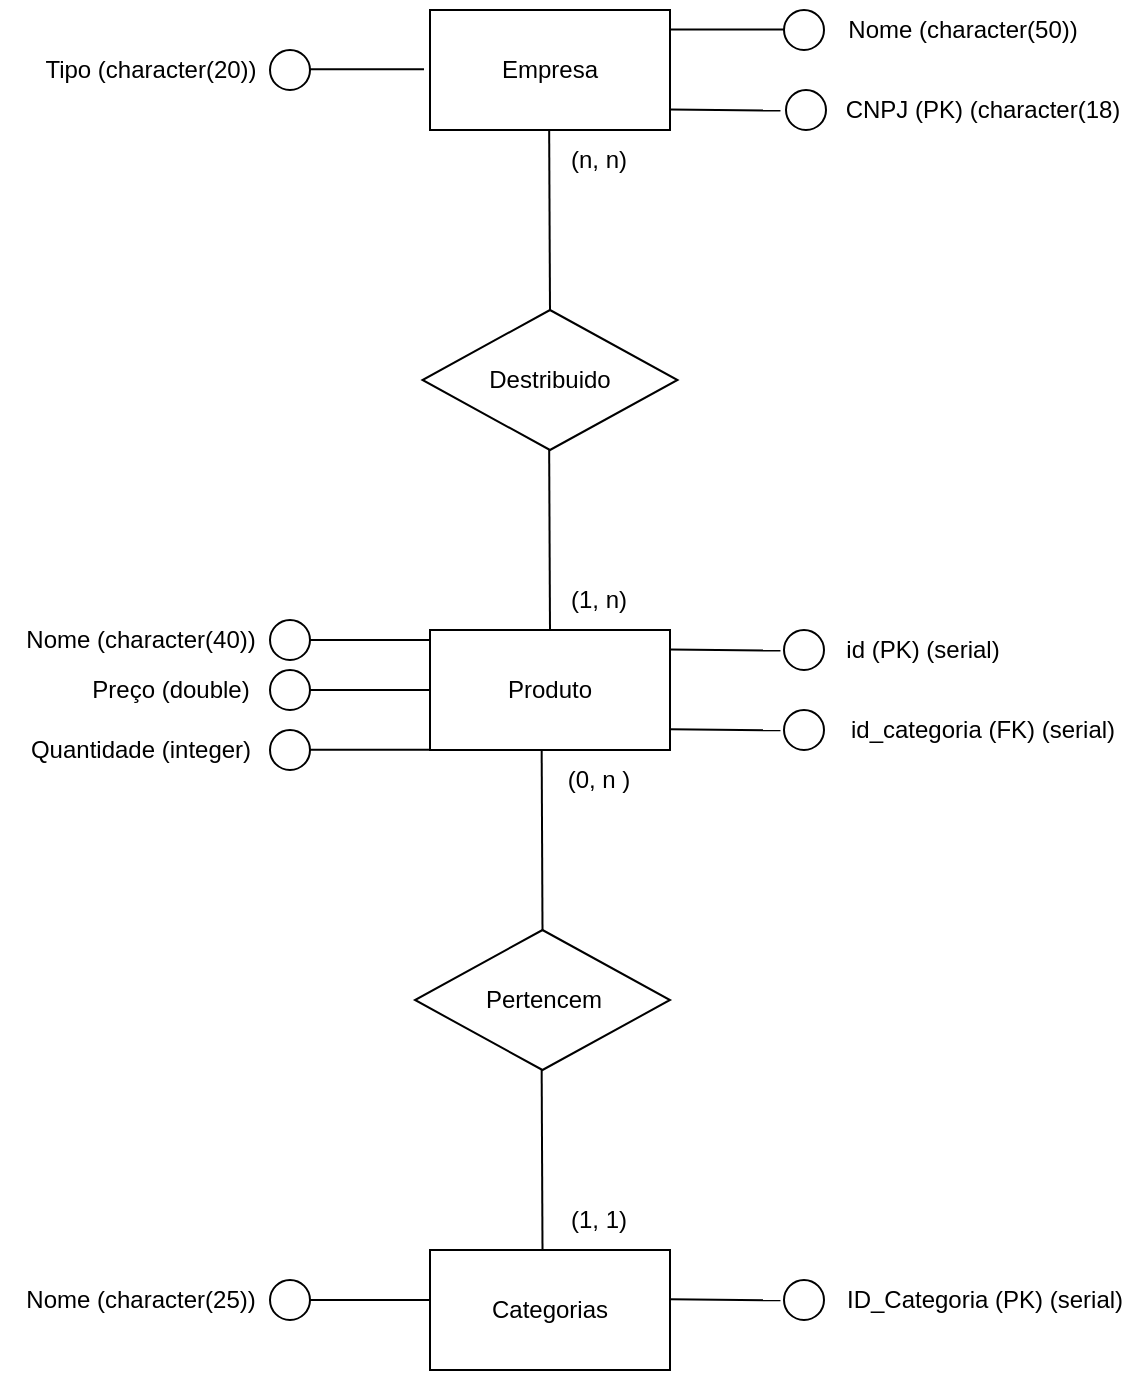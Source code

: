 <mxfile version="24.7.17">
  <diagram name="Página-1" id="G31ja0HvTyfShZ2K-QIa">
    <mxGraphModel dx="1339" dy="794" grid="1" gridSize="10" guides="1" tooltips="1" connect="1" arrows="1" fold="1" page="1" pageScale="1" pageWidth="827" pageHeight="1169" math="0" shadow="0">
      <root>
        <mxCell id="0" />
        <mxCell id="1" parent="0" />
        <mxCell id="8ONPmTJV0Q6PMYUQi9AX-2" value="Empresa" style="rounded=0;whiteSpace=wrap;html=1;" parent="1" vertex="1">
          <mxGeometry x="340" y="90" width="120" height="60" as="geometry" />
        </mxCell>
        <mxCell id="8ONPmTJV0Q6PMYUQi9AX-3" value="" style="endArrow=none;html=1;rounded=0;entryX=0;entryY=0.5;entryDx=0;entryDy=0;" parent="1" edge="1">
          <mxGeometry width="50" height="50" relative="1" as="geometry">
            <mxPoint x="460" y="99.76" as="sourcePoint" />
            <mxPoint x="517" y="99.76" as="targetPoint" />
          </mxGeometry>
        </mxCell>
        <mxCell id="8ONPmTJV0Q6PMYUQi9AX-4" value="" style="ellipse;whiteSpace=wrap;html=1;aspect=fixed;" parent="1" vertex="1">
          <mxGeometry x="517" y="90" width="20" height="20" as="geometry" />
        </mxCell>
        <mxCell id="8ONPmTJV0Q6PMYUQi9AX-5" value="Nome (character(50))" style="text;html=1;align=center;verticalAlign=middle;resizable=0;points=[];autosize=1;strokeColor=none;fillColor=none;" parent="1" vertex="1">
          <mxGeometry x="535.75" y="85" width="140" height="30" as="geometry" />
        </mxCell>
        <mxCell id="8ONPmTJV0Q6PMYUQi9AX-6" value="" style="ellipse;whiteSpace=wrap;html=1;aspect=fixed;" parent="1" vertex="1">
          <mxGeometry x="518" y="130" width="20" height="20" as="geometry" />
        </mxCell>
        <mxCell id="8ONPmTJV0Q6PMYUQi9AX-7" value="CNPJ (PK) (character(18)" style="text;html=1;align=center;verticalAlign=middle;resizable=0;points=[];autosize=1;strokeColor=none;fillColor=none;" parent="1" vertex="1">
          <mxGeometry x="535.75" y="125" width="160" height="30" as="geometry" />
        </mxCell>
        <mxCell id="8ONPmTJV0Q6PMYUQi9AX-9" value="" style="endArrow=none;html=1;rounded=0;entryX=-0.138;entryY=0.529;entryDx=0;entryDy=0;entryPerimeter=0;" parent="1" edge="1">
          <mxGeometry width="50" height="50" relative="1" as="geometry">
            <mxPoint x="460" y="139.71" as="sourcePoint" />
            <mxPoint x="515.24" y="140.29" as="targetPoint" />
          </mxGeometry>
        </mxCell>
        <mxCell id="8ONPmTJV0Q6PMYUQi9AX-11" value="" style="endArrow=none;html=1;rounded=0;entryX=0;entryY=0.5;entryDx=0;entryDy=0;" parent="1" edge="1">
          <mxGeometry width="50" height="50" relative="1" as="geometry">
            <mxPoint x="280" y="119.58" as="sourcePoint" />
            <mxPoint x="337" y="119.58" as="targetPoint" />
          </mxGeometry>
        </mxCell>
        <mxCell id="8ONPmTJV0Q6PMYUQi9AX-12" value="" style="ellipse;whiteSpace=wrap;html=1;aspect=fixed;" parent="1" vertex="1">
          <mxGeometry x="260" y="110" width="20" height="20" as="geometry" />
        </mxCell>
        <mxCell id="8ONPmTJV0Q6PMYUQi9AX-13" value="Tipo (character(20))" style="text;html=1;align=center;verticalAlign=middle;resizable=0;points=[];autosize=1;strokeColor=none;fillColor=none;" parent="1" vertex="1">
          <mxGeometry x="135" y="105" width="130" height="30" as="geometry" />
        </mxCell>
        <mxCell id="8ONPmTJV0Q6PMYUQi9AX-14" value="" style="endArrow=none;html=1;rounded=0;" parent="1" edge="1">
          <mxGeometry width="50" height="50" relative="1" as="geometry">
            <mxPoint x="400" y="240" as="sourcePoint" />
            <mxPoint x="399.58" y="150" as="targetPoint" />
          </mxGeometry>
        </mxCell>
        <mxCell id="8ONPmTJV0Q6PMYUQi9AX-15" value="Destribuido" style="rhombus;whiteSpace=wrap;html=1;" parent="1" vertex="1">
          <mxGeometry x="336.25" y="240" width="127.5" height="70" as="geometry" />
        </mxCell>
        <mxCell id="8ONPmTJV0Q6PMYUQi9AX-16" value="Produto" style="rounded=0;whiteSpace=wrap;html=1;" parent="1" vertex="1">
          <mxGeometry x="340" y="400" width="120" height="60" as="geometry" />
        </mxCell>
        <mxCell id="8ONPmTJV0Q6PMYUQi9AX-17" value="" style="endArrow=none;html=1;rounded=0;" parent="1" edge="1">
          <mxGeometry width="50" height="50" relative="1" as="geometry">
            <mxPoint x="400" y="400" as="sourcePoint" />
            <mxPoint x="399.58" y="310" as="targetPoint" />
          </mxGeometry>
        </mxCell>
        <mxCell id="8ONPmTJV0Q6PMYUQi9AX-21" value="" style="ellipse;whiteSpace=wrap;html=1;aspect=fixed;" parent="1" vertex="1">
          <mxGeometry x="517" y="400" width="20" height="20" as="geometry" />
        </mxCell>
        <mxCell id="8ONPmTJV0Q6PMYUQi9AX-22" value="" style="endArrow=none;html=1;rounded=0;entryX=-0.138;entryY=0.529;entryDx=0;entryDy=0;entryPerimeter=0;" parent="1" edge="1">
          <mxGeometry width="50" height="50" relative="1" as="geometry">
            <mxPoint x="460" y="409.71" as="sourcePoint" />
            <mxPoint x="515.24" y="410.29" as="targetPoint" />
          </mxGeometry>
        </mxCell>
        <mxCell id="8ONPmTJV0Q6PMYUQi9AX-23" value="id (PK) (serial)" style="text;html=1;align=center;verticalAlign=middle;resizable=0;points=[];autosize=1;strokeColor=none;fillColor=none;" parent="1" vertex="1">
          <mxGeometry x="535.75" y="395" width="100" height="30" as="geometry" />
        </mxCell>
        <mxCell id="8ONPmTJV0Q6PMYUQi9AX-24" value="" style="ellipse;whiteSpace=wrap;html=1;aspect=fixed;" parent="1" vertex="1">
          <mxGeometry x="260" y="395" width="20" height="20" as="geometry" />
        </mxCell>
        <mxCell id="8ONPmTJV0Q6PMYUQi9AX-25" value="" style="endArrow=none;html=1;rounded=0;exitX=0;exitY=0.25;exitDx=0;exitDy=0;entryX=1;entryY=0.5;entryDx=0;entryDy=0;" parent="1" edge="1">
          <mxGeometry width="50" height="50" relative="1" as="geometry">
            <mxPoint x="340" y="405" as="sourcePoint" />
            <mxPoint x="280" y="405" as="targetPoint" />
          </mxGeometry>
        </mxCell>
        <mxCell id="8ONPmTJV0Q6PMYUQi9AX-26" value="Nome (character(40))" style="text;html=1;align=center;verticalAlign=middle;resizable=0;points=[];autosize=1;strokeColor=none;fillColor=none;" parent="1" vertex="1">
          <mxGeometry x="125" y="390" width="140" height="30" as="geometry" />
        </mxCell>
        <mxCell id="8ONPmTJV0Q6PMYUQi9AX-29" value="id_categoria (FK) (serial)" style="text;html=1;align=center;verticalAlign=middle;resizable=0;points=[];autosize=1;strokeColor=none;fillColor=none;" parent="1" vertex="1">
          <mxGeometry x="535.75" y="435" width="160" height="30" as="geometry" />
        </mxCell>
        <mxCell id="8ONPmTJV0Q6PMYUQi9AX-31" value="" style="ellipse;whiteSpace=wrap;html=1;aspect=fixed;" parent="1" vertex="1">
          <mxGeometry x="260" y="420" width="20" height="20" as="geometry" />
        </mxCell>
        <mxCell id="8ONPmTJV0Q6PMYUQi9AX-32" value="" style="endArrow=none;html=1;rounded=0;exitX=0;exitY=0.25;exitDx=0;exitDy=0;entryX=1;entryY=0.5;entryDx=0;entryDy=0;" parent="1" edge="1">
          <mxGeometry width="50" height="50" relative="1" as="geometry">
            <mxPoint x="340" y="430" as="sourcePoint" />
            <mxPoint x="280" y="430" as="targetPoint" />
          </mxGeometry>
        </mxCell>
        <mxCell id="8ONPmTJV0Q6PMYUQi9AX-33" value="Preço (double)" style="text;html=1;align=center;verticalAlign=middle;resizable=0;points=[];autosize=1;strokeColor=none;fillColor=none;" parent="1" vertex="1">
          <mxGeometry x="160" y="415" width="100" height="30" as="geometry" />
        </mxCell>
        <mxCell id="8ONPmTJV0Q6PMYUQi9AX-34" value="" style="ellipse;whiteSpace=wrap;html=1;aspect=fixed;" parent="1" vertex="1">
          <mxGeometry x="260" y="450" width="20" height="20" as="geometry" />
        </mxCell>
        <mxCell id="8ONPmTJV0Q6PMYUQi9AX-35" value="" style="endArrow=none;html=1;rounded=0;exitX=0;exitY=0.25;exitDx=0;exitDy=0;entryX=1;entryY=0.5;entryDx=0;entryDy=0;" parent="1" edge="1">
          <mxGeometry width="50" height="50" relative="1" as="geometry">
            <mxPoint x="340" y="459.92" as="sourcePoint" />
            <mxPoint x="280" y="459.92" as="targetPoint" />
          </mxGeometry>
        </mxCell>
        <mxCell id="8ONPmTJV0Q6PMYUQi9AX-36" value="Quantidade (integer)" style="text;html=1;align=center;verticalAlign=middle;resizable=0;points=[];autosize=1;strokeColor=none;fillColor=none;" parent="1" vertex="1">
          <mxGeometry x="130" y="445" width="130" height="30" as="geometry" />
        </mxCell>
        <mxCell id="8ONPmTJV0Q6PMYUQi9AX-37" value="Categorias" style="rounded=0;whiteSpace=wrap;html=1;" parent="1" vertex="1">
          <mxGeometry x="340" y="710" width="120" height="60" as="geometry" />
        </mxCell>
        <mxCell id="8ONPmTJV0Q6PMYUQi9AX-48" value="ID_Categoria (PK) (serial)" style="text;html=1;align=center;verticalAlign=middle;resizable=0;points=[];autosize=1;strokeColor=none;fillColor=none;" parent="1" vertex="1">
          <mxGeometry x="537" y="720" width="160" height="30" as="geometry" />
        </mxCell>
        <mxCell id="8ONPmTJV0Q6PMYUQi9AX-52" value="" style="ellipse;whiteSpace=wrap;html=1;aspect=fixed;" parent="1" vertex="1">
          <mxGeometry x="517" y="440" width="20" height="20" as="geometry" />
        </mxCell>
        <mxCell id="8ONPmTJV0Q6PMYUQi9AX-53" value="" style="endArrow=none;html=1;rounded=0;entryX=-0.138;entryY=0.529;entryDx=0;entryDy=0;entryPerimeter=0;" parent="1" edge="1">
          <mxGeometry width="50" height="50" relative="1" as="geometry">
            <mxPoint x="460" y="449.58" as="sourcePoint" />
            <mxPoint x="515.24" y="450.16" as="targetPoint" />
          </mxGeometry>
        </mxCell>
        <mxCell id="8ONPmTJV0Q6PMYUQi9AX-54" value="" style="ellipse;whiteSpace=wrap;html=1;aspect=fixed;" parent="1" vertex="1">
          <mxGeometry x="517" y="725" width="20" height="20" as="geometry" />
        </mxCell>
        <mxCell id="8ONPmTJV0Q6PMYUQi9AX-55" value="" style="endArrow=none;html=1;rounded=0;entryX=-0.138;entryY=0.529;entryDx=0;entryDy=0;entryPerimeter=0;" parent="1" edge="1">
          <mxGeometry width="50" height="50" relative="1" as="geometry">
            <mxPoint x="460" y="734.58" as="sourcePoint" />
            <mxPoint x="515.24" y="735.16" as="targetPoint" />
          </mxGeometry>
        </mxCell>
        <mxCell id="8ONPmTJV0Q6PMYUQi9AX-56" value="Pertencem" style="rhombus;whiteSpace=wrap;html=1;" parent="1" vertex="1">
          <mxGeometry x="332.5" y="550" width="127.5" height="70" as="geometry" />
        </mxCell>
        <mxCell id="8ONPmTJV0Q6PMYUQi9AX-57" value="" style="endArrow=none;html=1;rounded=0;" parent="1" edge="1">
          <mxGeometry width="50" height="50" relative="1" as="geometry">
            <mxPoint x="396.25" y="550" as="sourcePoint" />
            <mxPoint x="395.83" y="460" as="targetPoint" />
          </mxGeometry>
        </mxCell>
        <mxCell id="8ONPmTJV0Q6PMYUQi9AX-58" value="" style="endArrow=none;html=1;rounded=0;" parent="1" edge="1">
          <mxGeometry width="50" height="50" relative="1" as="geometry">
            <mxPoint x="396.25" y="710" as="sourcePoint" />
            <mxPoint x="395.83" y="620" as="targetPoint" />
          </mxGeometry>
        </mxCell>
        <mxCell id="8ONPmTJV0Q6PMYUQi9AX-59" value="" style="ellipse;whiteSpace=wrap;html=1;aspect=fixed;" parent="1" vertex="1">
          <mxGeometry x="260" y="725" width="20" height="20" as="geometry" />
        </mxCell>
        <mxCell id="8ONPmTJV0Q6PMYUQi9AX-60" value="" style="endArrow=none;html=1;rounded=0;exitX=0;exitY=0.25;exitDx=0;exitDy=0;entryX=1;entryY=0.5;entryDx=0;entryDy=0;" parent="1" edge="1">
          <mxGeometry width="50" height="50" relative="1" as="geometry">
            <mxPoint x="340" y="735" as="sourcePoint" />
            <mxPoint x="280" y="735" as="targetPoint" />
          </mxGeometry>
        </mxCell>
        <mxCell id="8ONPmTJV0Q6PMYUQi9AX-61" value="Nome (character(25))" style="text;html=1;align=center;verticalAlign=middle;resizable=0;points=[];autosize=1;strokeColor=none;fillColor=none;" parent="1" vertex="1">
          <mxGeometry x="125" y="720" width="140" height="30" as="geometry" />
        </mxCell>
        <mxCell id="8ONPmTJV0Q6PMYUQi9AX-62" value="(n, n)" style="text;html=1;align=center;verticalAlign=middle;resizable=0;points=[];autosize=1;strokeColor=none;fillColor=none;" parent="1" vertex="1">
          <mxGeometry x="399" y="150" width="50" height="30" as="geometry" />
        </mxCell>
        <mxCell id="8ONPmTJV0Q6PMYUQi9AX-63" value="(1, n)" style="text;html=1;align=center;verticalAlign=middle;resizable=0;points=[];autosize=1;strokeColor=none;fillColor=none;" parent="1" vertex="1">
          <mxGeometry x="399" y="370" width="50" height="30" as="geometry" />
        </mxCell>
        <mxCell id="8ONPmTJV0Q6PMYUQi9AX-64" value="(0, n )" style="text;html=1;align=center;verticalAlign=middle;resizable=0;points=[];autosize=1;strokeColor=none;fillColor=none;" parent="1" vertex="1">
          <mxGeometry x="399" y="460" width="50" height="30" as="geometry" />
        </mxCell>
        <mxCell id="8ONPmTJV0Q6PMYUQi9AX-65" value="(1, 1)" style="text;html=1;align=center;verticalAlign=middle;resizable=0;points=[];autosize=1;strokeColor=none;fillColor=none;" parent="1" vertex="1">
          <mxGeometry x="399" y="680" width="50" height="30" as="geometry" />
        </mxCell>
      </root>
    </mxGraphModel>
  </diagram>
</mxfile>
